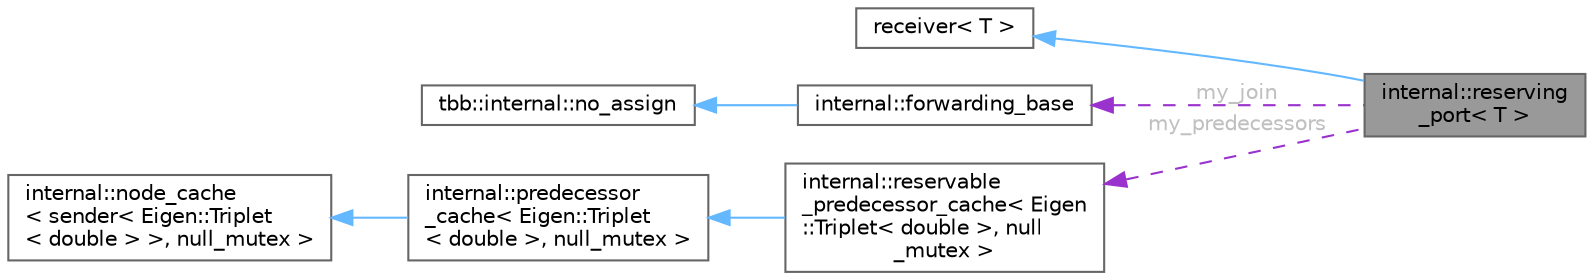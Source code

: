 digraph "internal::reserving_port&lt; T &gt;"
{
 // LATEX_PDF_SIZE
  bgcolor="transparent";
  edge [fontname=Helvetica,fontsize=10,labelfontname=Helvetica,labelfontsize=10];
  node [fontname=Helvetica,fontsize=10,shape=box,height=0.2,width=0.4];
  rankdir="LR";
  Node1 [id="Node000001",label="internal::reserving\l_port\< T \>",height=0.2,width=0.4,color="gray40", fillcolor="grey60", style="filled", fontcolor="black",tooltip="The two-phase join port"];
  Node2 -> Node1 [id="edge1_Node000001_Node000002",dir="back",color="steelblue1",style="solid",tooltip=" "];
  Node2 [id="Node000002",label="receiver\< T \>",height=0.2,width=0.4,color="gray40", fillcolor="white", style="filled",tooltip=" "];
  Node3 -> Node1 [id="edge2_Node000001_Node000003",dir="back",color="darkorchid3",style="dashed",tooltip=" ",label=" my_join",fontcolor="grey" ];
  Node3 [id="Node000003",label="internal::forwarding_base",height=0.2,width=0.4,color="gray40", fillcolor="white", style="filled",URL="$structinternal_1_1forwarding__base.html",tooltip=" "];
  Node4 -> Node3 [id="edge3_Node000003_Node000004",dir="back",color="steelblue1",style="solid",tooltip=" "];
  Node4 [id="Node000004",label="tbb::internal::no_assign",height=0.2,width=0.4,color="gray40", fillcolor="white", style="filled",tooltip=" "];
  Node5 -> Node1 [id="edge4_Node000001_Node000005",dir="back",color="darkorchid3",style="dashed",tooltip=" ",label=" my_predecessors",fontcolor="grey" ];
  Node5 [id="Node000005",label="internal::reservable\l_predecessor_cache\< Eigen\l::Triplet\< double \>, null\l_mutex \>",height=0.2,width=0.4,color="gray40", fillcolor="white", style="filled",URL="$classinternal_1_1reservable__predecessor__cache.html",tooltip=" "];
  Node6 -> Node5 [id="edge5_Node000005_Node000006",dir="back",color="steelblue1",style="solid",tooltip=" "];
  Node6 [id="Node000006",label="internal::predecessor\l_cache\< Eigen::Triplet\l\< double \>, null_mutex \>",height=0.2,width=0.4,color="gray40", fillcolor="white", style="filled",URL="$classinternal_1_1predecessor__cache.html",tooltip=" "];
  Node7 -> Node6 [id="edge6_Node000006_Node000007",dir="back",color="steelblue1",style="solid",tooltip=" "];
  Node7 [id="Node000007",label="internal::node_cache\l\< sender\< Eigen::Triplet\l\< double \> \>, null_mutex \>",height=0.2,width=0.4,color="gray40", fillcolor="white", style="filled",URL="$classinternal_1_1node__cache.html",tooltip=" "];
}
